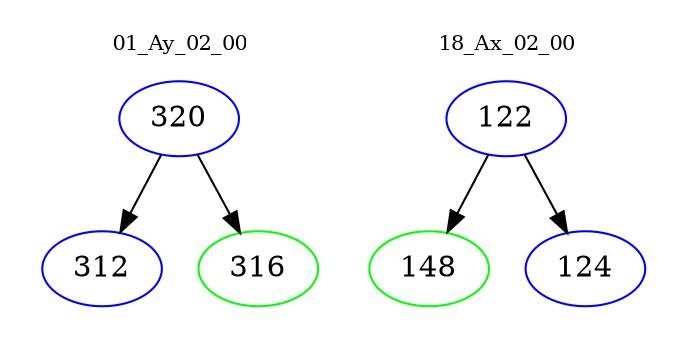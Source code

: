 digraph{
subgraph cluster_0 {
color = white
label = "01_Ay_02_00";
fontsize=10;
T0_320 [label="320", color="blue"]
T0_320 -> T0_312 [color="black"]
T0_312 [label="312", color="blue"]
T0_320 -> T0_316 [color="black"]
T0_316 [label="316", color="green"]
}
subgraph cluster_1 {
color = white
label = "18_Ax_02_00";
fontsize=10;
T1_122 [label="122", color="blue"]
T1_122 -> T1_148 [color="black"]
T1_148 [label="148", color="green"]
T1_122 -> T1_124 [color="black"]
T1_124 [label="124", color="blue"]
}
}
